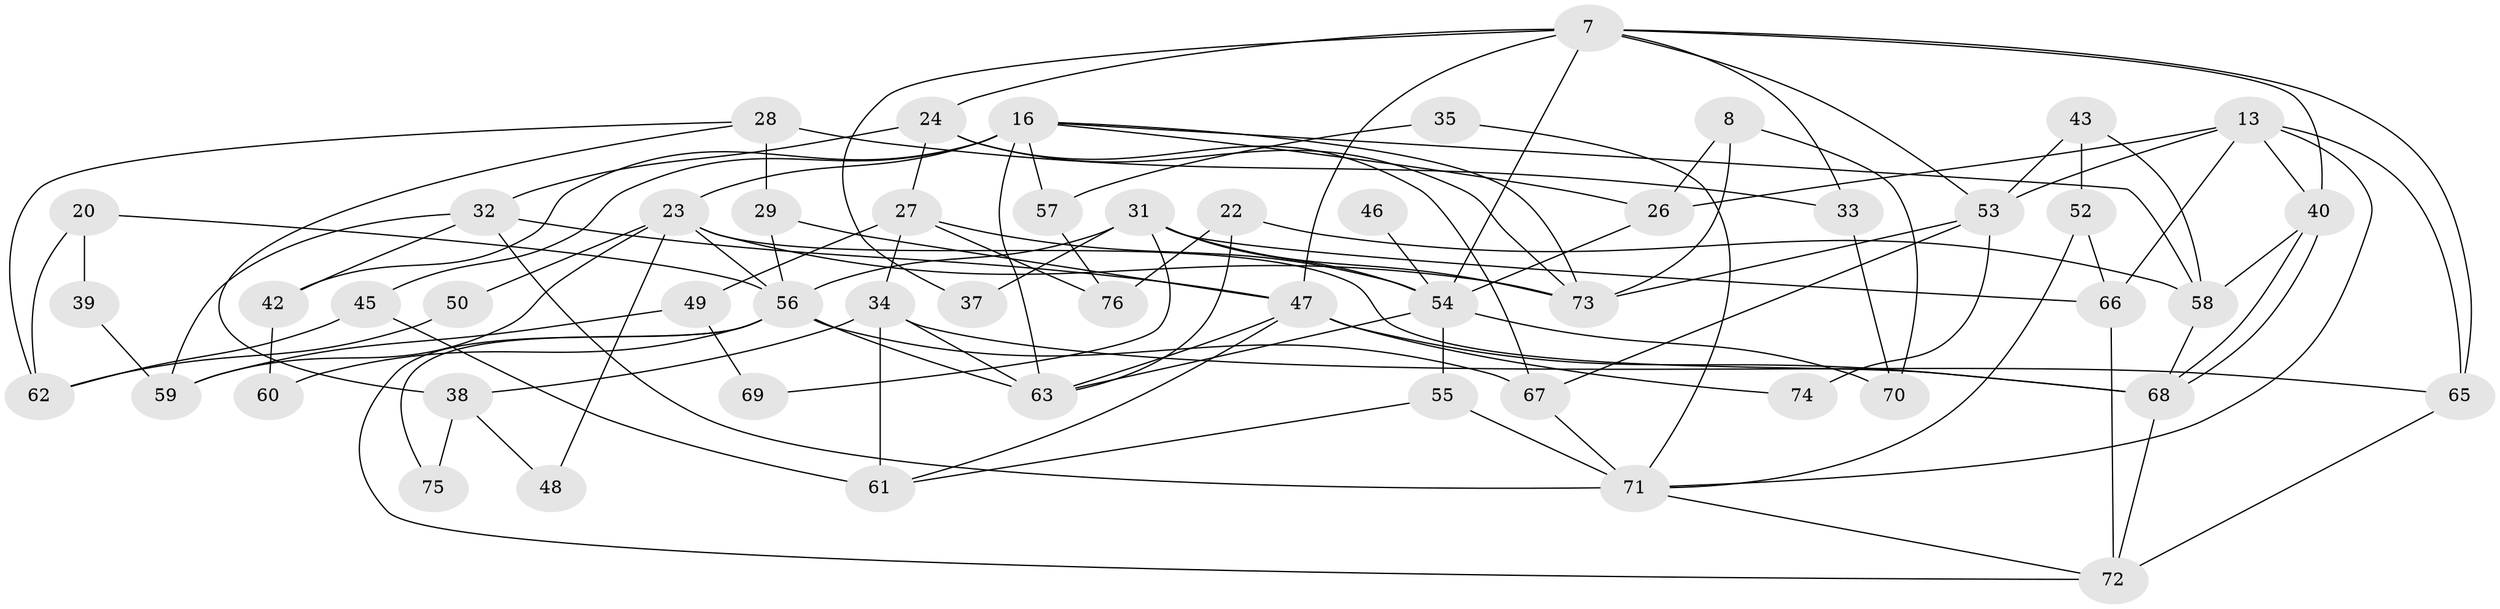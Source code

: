 // original degree distribution, {2: 0.21052631578947367, 6: 0.11842105263157894, 3: 0.2236842105263158, 4: 0.19736842105263158, 5: 0.18421052631578946, 7: 0.039473684210526314, 8: 0.02631578947368421}
// Generated by graph-tools (version 1.1) at 2025/53/03/04/25 21:53:11]
// undirected, 53 vertices, 111 edges
graph export_dot {
graph [start="1"]
  node [color=gray90,style=filled];
  7 [super="+2"];
  8;
  13;
  16 [super="+9"];
  20;
  22;
  23;
  24;
  26;
  27 [super="+25"];
  28 [super="+17"];
  29;
  31 [super="+4"];
  32 [super="+1"];
  33;
  34 [super="+19"];
  35;
  37;
  38;
  39;
  40 [super="+15"];
  42;
  43;
  45 [super="+6"];
  46;
  47 [super="+12"];
  48;
  49;
  50;
  52;
  53 [super="+51"];
  54 [super="+36"];
  55 [super="+21"];
  56 [super="+10+14+11"];
  57;
  58 [super="+5"];
  59;
  60;
  61;
  62;
  63 [super="+44"];
  65;
  66;
  67;
  68 [super="+30"];
  69;
  70 [super="+41"];
  71;
  72;
  73 [super="+64+18"];
  74;
  75;
  76;
  7 -- 24;
  7 -- 53;
  7 -- 47 [weight=2];
  7 -- 65;
  7 -- 33;
  7 -- 37;
  7 -- 54;
  7 -- 40;
  8 -- 26;
  8 -- 70;
  8 -- 73;
  13 -- 26;
  13 -- 71;
  13 -- 53 [weight=2];
  13 -- 65;
  13 -- 66;
  13 -- 40;
  16 -- 23;
  16 -- 26;
  16 -- 42;
  16 -- 57;
  16 -- 58;
  16 -- 73;
  16 -- 45;
  16 -- 63 [weight=2];
  20 -- 62;
  20 -- 39;
  20 -- 56;
  22 -- 63;
  22 -- 76;
  22 -- 58;
  23 -- 68 [weight=2];
  23 -- 48;
  23 -- 50;
  23 -- 59;
  23 -- 73;
  23 -- 56;
  24 -- 67;
  24 -- 32;
  24 -- 27;
  24 -- 73;
  26 -- 54 [weight=2];
  27 -- 54 [weight=2];
  27 -- 49;
  27 -- 76;
  27 -- 34;
  28 -- 29;
  28 -- 33 [weight=2];
  28 -- 38;
  28 -- 62;
  29 -- 47;
  29 -- 56;
  31 -- 73 [weight=2];
  31 -- 37;
  31 -- 54;
  31 -- 69;
  31 -- 66;
  31 -- 56 [weight=2];
  32 -- 42;
  32 -- 59;
  32 -- 47;
  32 -- 71;
  33 -- 70 [weight=2];
  34 -- 65;
  34 -- 61;
  34 -- 38;
  34 -- 63 [weight=2];
  35 -- 71;
  35 -- 57;
  38 -- 48;
  38 -- 75;
  39 -- 59;
  40 -- 68;
  40 -- 68;
  40 -- 58;
  42 -- 60;
  43 -- 52;
  43 -- 53;
  43 -- 58;
  45 -- 61 [weight=2];
  45 -- 62;
  46 -- 54 [weight=2];
  47 -- 61;
  47 -- 74;
  47 -- 68 [weight=2];
  47 -- 63;
  49 -- 59;
  49 -- 69;
  50 -- 62;
  52 -- 66;
  52 -- 71;
  53 -- 74;
  53 -- 67;
  53 -- 73 [weight=2];
  54 -- 63;
  54 -- 55;
  54 -- 70;
  55 -- 71 [weight=2];
  55 -- 61;
  56 -- 72;
  56 -- 67 [weight=2];
  56 -- 75;
  56 -- 63;
  56 -- 60;
  57 -- 76;
  58 -- 68;
  65 -- 72;
  66 -- 72;
  67 -- 71;
  68 -- 72 [weight=2];
  71 -- 72;
}

